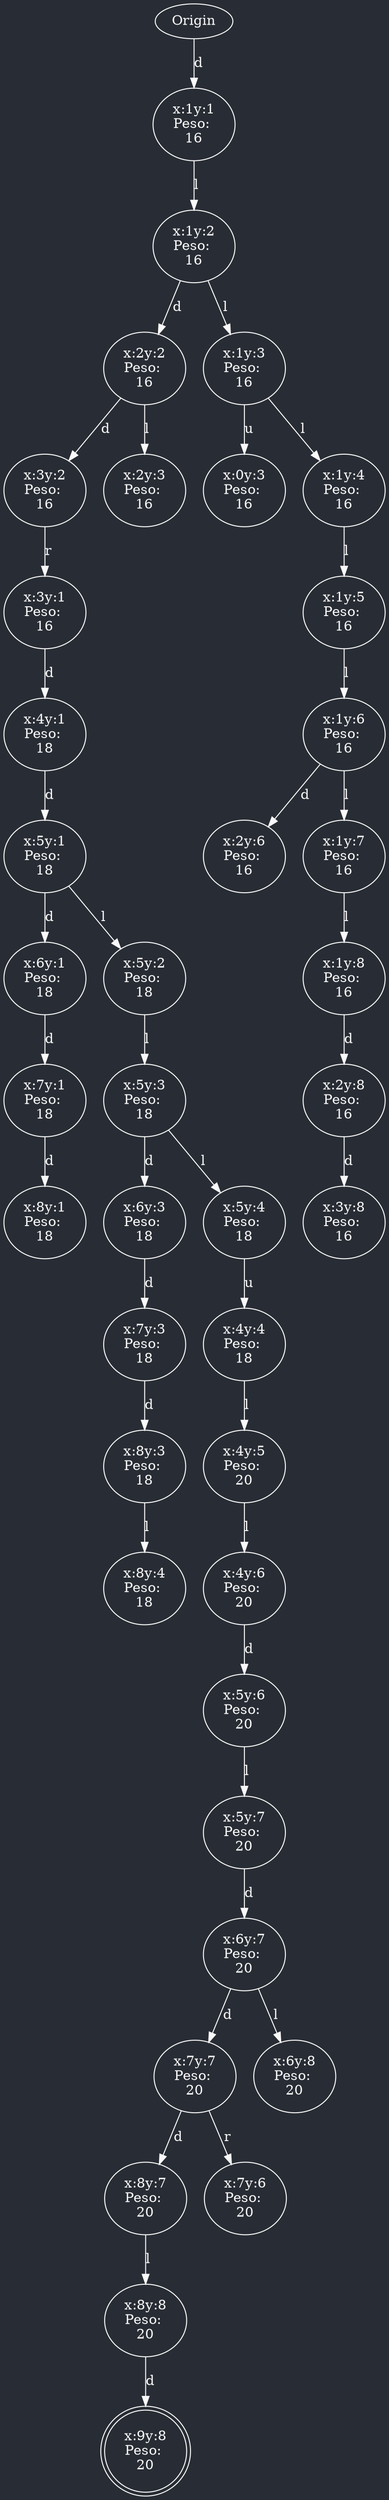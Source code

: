digraph a {
	bgcolor="#282C34"
	node [fontcolor="#F9F9F9"]
	node [color="#F9F9F9"]
	edge [color="#F9F9F9"]
	edge [fontcolor="#F9F9F9"]
	01 [label=Origin]
	11 [label="x:1y:1
Peso: 
16"]
	01 -> 11 [label=d]
	12 [label="x:1y:2
Peso: 
16"]
	11 -> 12 [label=l]
	22 [label="x:2y:2
Peso: 
16"]
	12 -> 22 [label=d]
	13 [label="x:1y:3
Peso: 
16"]
	12 -> 13 [label=l]
	32 [label="x:3y:2
Peso: 
16"]
	22 -> 32 [label=d]
	23 [label="x:2y:3
Peso: 
16"]
	22 -> 23 [label=l]
	03 [label="x:0y:3
Peso: 
16"]
	13 -> 03 [label=u]
	14 [label="x:1y:4
Peso: 
16"]
	13 -> 14 [label=l]
	31 [label="x:3y:1
Peso: 
16"]
	32 -> 31 [label=r]
	15 [label="x:1y:5
Peso: 
16"]
	14 -> 15 [label=l]
	16 [label="x:1y:6
Peso: 
16"]
	15 -> 16 [label=l]
	26 [label="x:2y:6
Peso: 
16"]
	16 -> 26 [label=d]
	17 [label="x:1y:7
Peso: 
16"]
	16 -> 17 [label=l]
	18 [label="x:1y:8
Peso: 
16"]
	17 -> 18 [label=l]
	28 [label="x:2y:8
Peso: 
16"]
	18 -> 28 [label=d]
	38 [label="x:3y:8
Peso: 
16"]
	28 -> 38 [label=d]
	41 [label="x:4y:1
Peso: 
18"]
	31 -> 41 [label=d]
	51 [label="x:5y:1
Peso: 
18"]
	41 -> 51 [label=d]
	61 [label="x:6y:1
Peso: 
18"]
	51 -> 61 [label=d]
	52 [label="x:5y:2
Peso: 
18"]
	51 -> 52 [label=l]
	71 [label="x:7y:1
Peso: 
18"]
	61 -> 71 [label=d]
	53 [label="x:5y:3
Peso: 
18"]
	52 -> 53 [label=l]
	81 [label="x:8y:1
Peso: 
18"]
	71 -> 81 [label=d]
	63 [label="x:6y:3
Peso: 
18"]
	53 -> 63 [label=d]
	54 [label="x:5y:4
Peso: 
18"]
	53 -> 54 [label=l]
	73 [label="x:7y:3
Peso: 
18"]
	63 -> 73 [label=d]
	44 [label="x:4y:4
Peso: 
18"]
	54 -> 44 [label=u]
	83 [label="x:8y:3
Peso: 
18"]
	73 -> 83 [label=d]
	84 [label="x:8y:4
Peso: 
18"]
	83 -> 84 [label=l]
	45 [label="x:4y:5
Peso: 
20"]
	44 -> 45 [label=l]
	46 [label="x:4y:6
Peso: 
20"]
	45 -> 46 [label=l]
	56 [label="x:5y:6
Peso: 
20"]
	46 -> 56 [label=d]
	57 [label="x:5y:7
Peso: 
20"]
	56 -> 57 [label=l]
	67 [label="x:6y:7
Peso: 
20"]
	57 -> 67 [label=d]
	77 [label="x:7y:7
Peso: 
20"]
	67 -> 77 [label=d]
	68 [label="x:6y:8
Peso: 
20"]
	67 -> 68 [label=l]
	87 [label="x:8y:7
Peso: 
20"]
	77 -> 87 [label=d]
	76 [label="x:7y:6
Peso: 
20"]
	77 -> 76 [label=r]
	88 [label="x:8y:8
Peso: 
20"]
	87 -> 88 [label=l]
	node [shape=doublecircle]
	98 [label="x:9y:8
Peso: 
20"]
	88 -> 98 [label=d]
}

